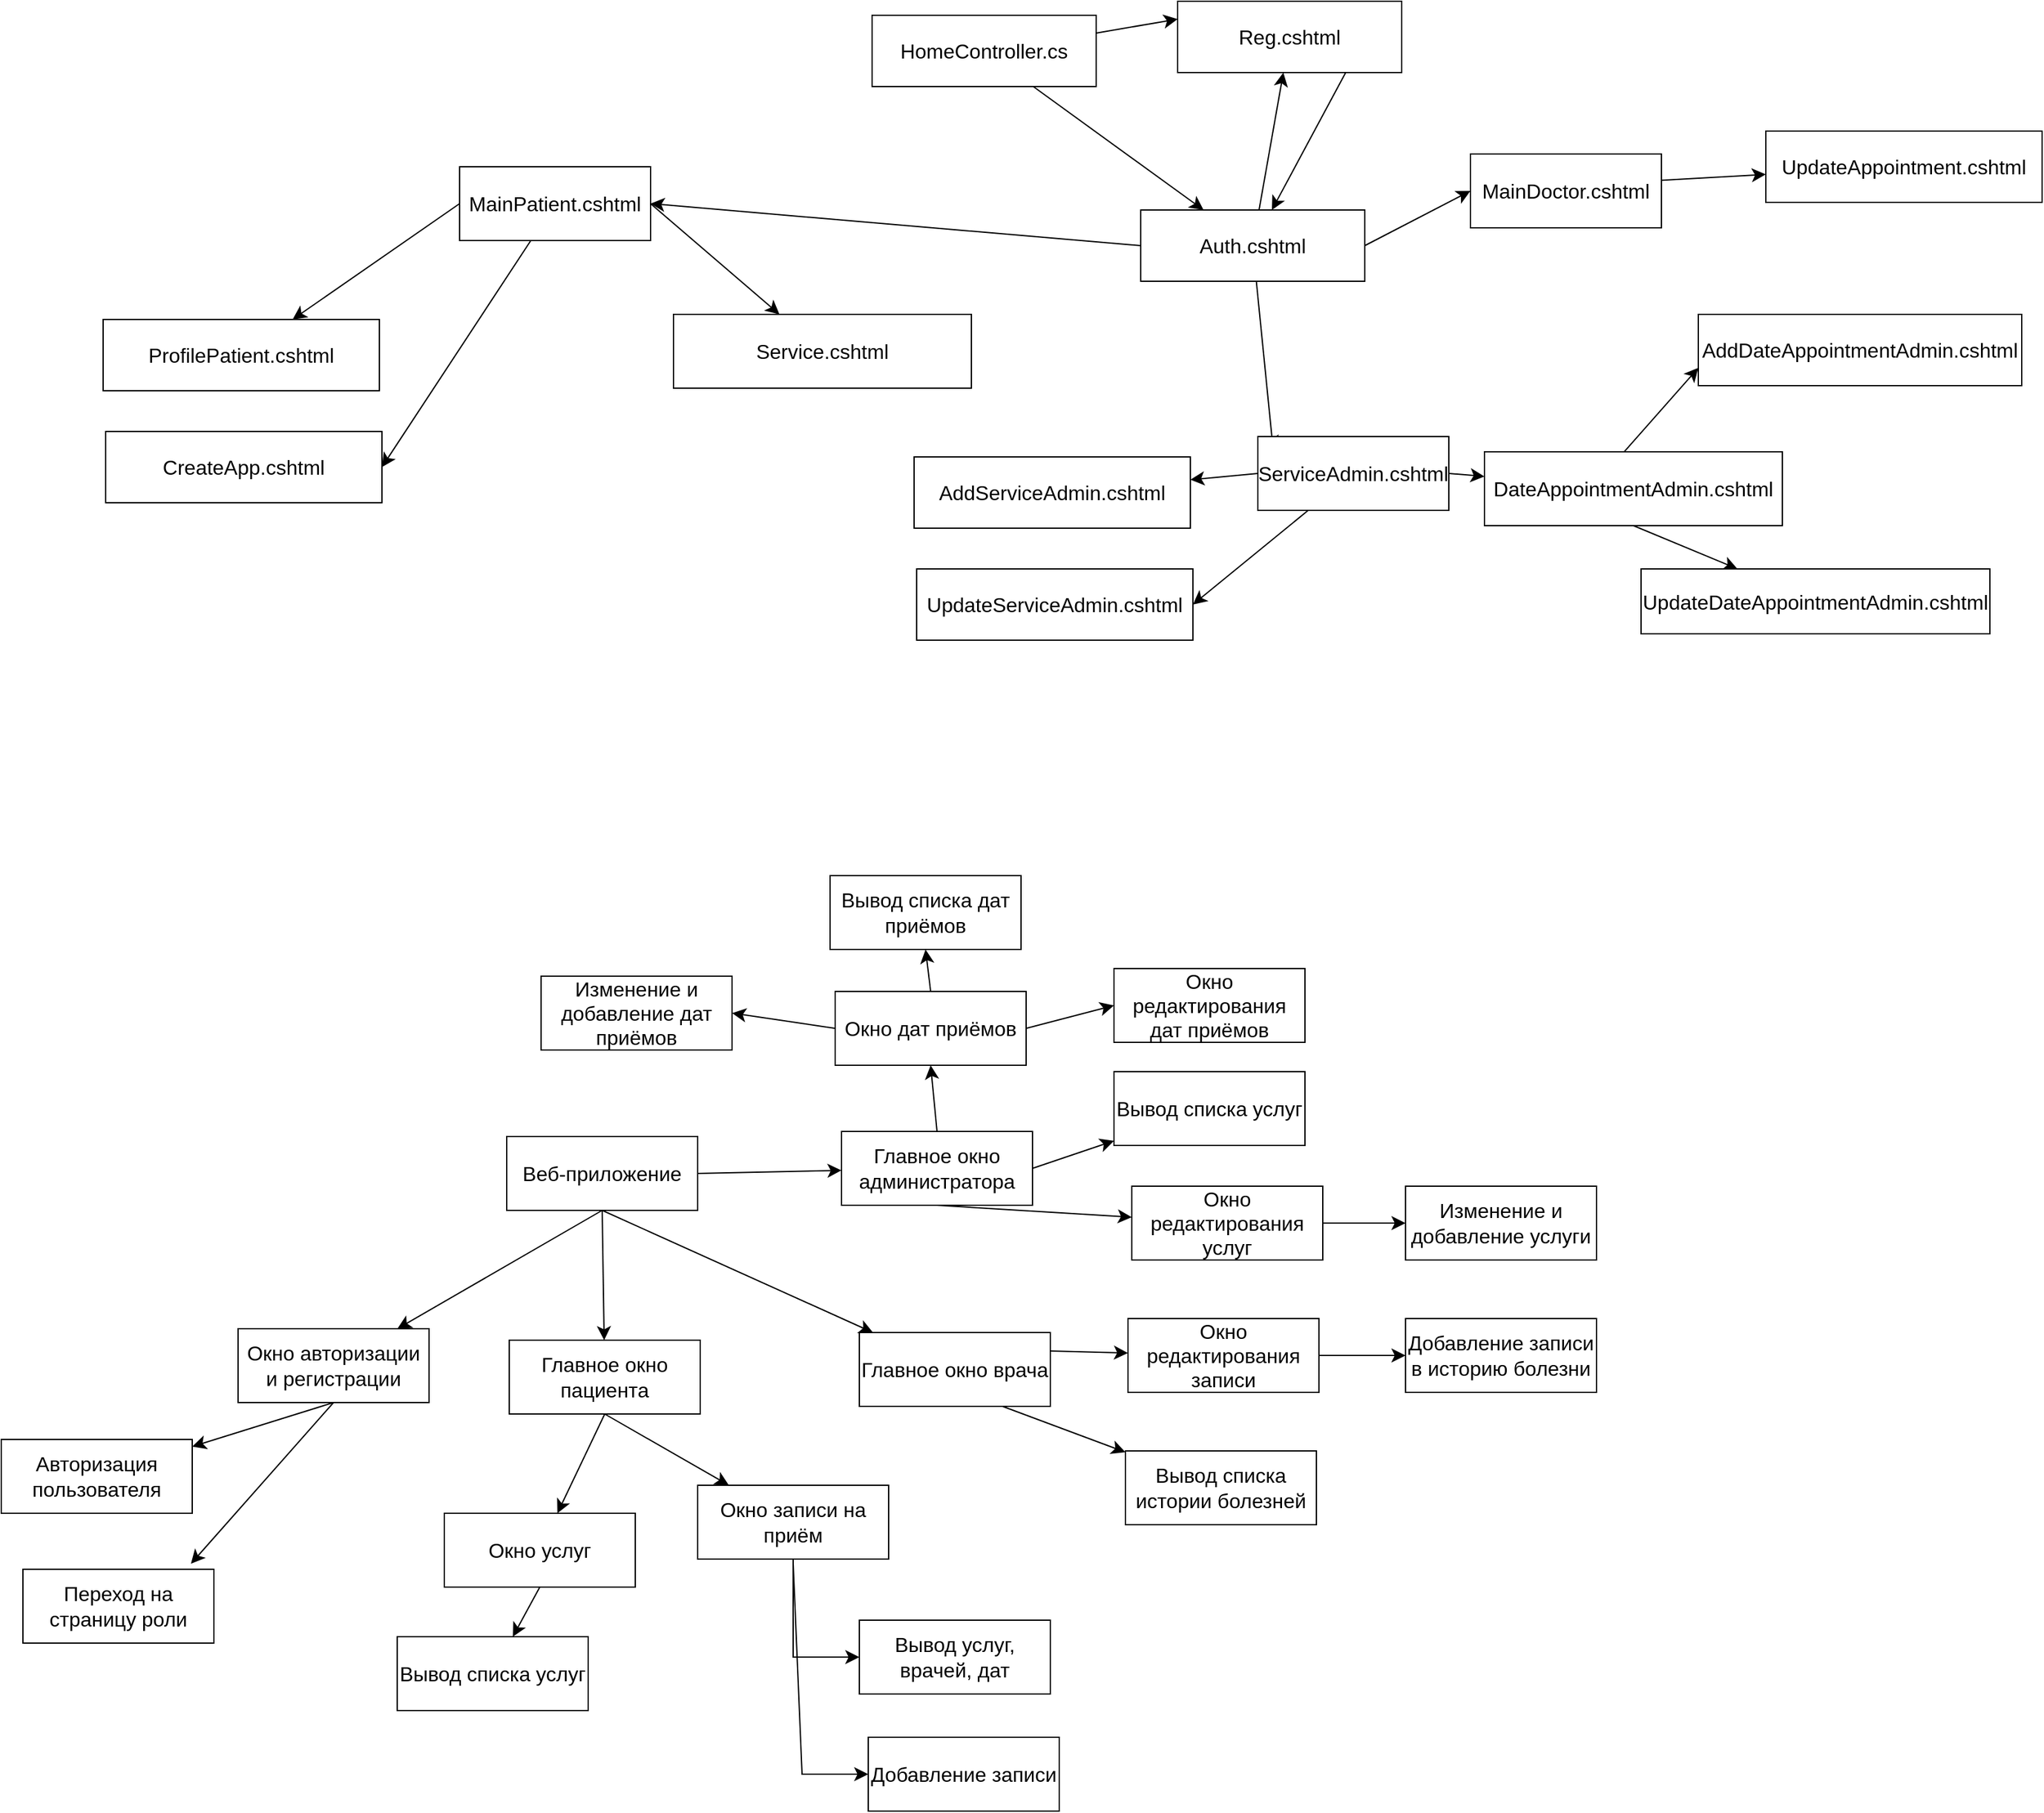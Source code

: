 <mxfile version="22.1.11" type="device">
  <diagram name="Страница — 1" id="s3S5mJIw4bM_aWZJB_hx">
    <mxGraphModel dx="2422" dy="1820" grid="0" gridSize="10" guides="1" tooltips="1" connect="1" arrows="1" fold="1" page="0" pageScale="1" pageWidth="827" pageHeight="1169" math="0" shadow="0">
      <root>
        <mxCell id="0" />
        <mxCell id="1" parent="0" />
        <mxCell id="KAjtmMF-kqCktcbZ_CeA-5" style="edgeStyle=none;curved=1;rounded=0;orthogonalLoop=1;jettySize=auto;html=1;fontSize=12;startSize=8;endSize=8;" edge="1" parent="1" source="KAjtmMF-kqCktcbZ_CeA-1" target="KAjtmMF-kqCktcbZ_CeA-3">
          <mxGeometry relative="1" as="geometry" />
        </mxCell>
        <mxCell id="KAjtmMF-kqCktcbZ_CeA-56" style="edgeStyle=none;curved=1;rounded=0;orthogonalLoop=1;jettySize=auto;html=1;exitX=1;exitY=0.25;exitDx=0;exitDy=0;entryX=0;entryY=0.25;entryDx=0;entryDy=0;fontSize=12;startSize=8;endSize=8;" edge="1" parent="1" source="KAjtmMF-kqCktcbZ_CeA-1" target="KAjtmMF-kqCktcbZ_CeA-55">
          <mxGeometry relative="1" as="geometry" />
        </mxCell>
        <mxCell id="KAjtmMF-kqCktcbZ_CeA-1" value="HomeController.cs" style="rounded=0;whiteSpace=wrap;html=1;fontSize=16;" vertex="1" parent="1">
          <mxGeometry x="-119" y="-585" width="176" height="56" as="geometry" />
        </mxCell>
        <mxCell id="KAjtmMF-kqCktcbZ_CeA-9" value="" style="edgeStyle=none;curved=1;rounded=0;orthogonalLoop=1;jettySize=auto;html=1;fontSize=12;startSize=8;endSize=8;" edge="1" parent="1" source="KAjtmMF-kqCktcbZ_CeA-3">
          <mxGeometry relative="1" as="geometry">
            <mxPoint x="196.016" y="-244" as="targetPoint" />
          </mxGeometry>
        </mxCell>
        <mxCell id="KAjtmMF-kqCktcbZ_CeA-58" style="edgeStyle=none;curved=1;rounded=0;orthogonalLoop=1;jettySize=auto;html=1;fontSize=12;startSize=8;endSize=8;" edge="1" parent="1" source="KAjtmMF-kqCktcbZ_CeA-3" target="KAjtmMF-kqCktcbZ_CeA-55">
          <mxGeometry relative="1" as="geometry" />
        </mxCell>
        <mxCell id="KAjtmMF-kqCktcbZ_CeA-60" style="edgeStyle=none;curved=1;rounded=0;orthogonalLoop=1;jettySize=auto;html=1;exitX=0;exitY=0.5;exitDx=0;exitDy=0;entryX=1;entryY=0.5;entryDx=0;entryDy=0;fontSize=12;startSize=8;endSize=8;" edge="1" parent="1" source="KAjtmMF-kqCktcbZ_CeA-3" target="KAjtmMF-kqCktcbZ_CeA-32">
          <mxGeometry relative="1" as="geometry" />
        </mxCell>
        <mxCell id="KAjtmMF-kqCktcbZ_CeA-61" style="edgeStyle=none;curved=1;rounded=0;orthogonalLoop=1;jettySize=auto;html=1;exitX=1;exitY=0.5;exitDx=0;exitDy=0;entryX=0;entryY=0.5;entryDx=0;entryDy=0;fontSize=12;startSize=8;endSize=8;" edge="1" parent="1" source="KAjtmMF-kqCktcbZ_CeA-3" target="KAjtmMF-kqCktcbZ_CeA-50">
          <mxGeometry relative="1" as="geometry" />
        </mxCell>
        <mxCell id="KAjtmMF-kqCktcbZ_CeA-3" value="Auth.cshtml" style="rounded=0;whiteSpace=wrap;html=1;fontSize=16;" vertex="1" parent="1">
          <mxGeometry x="92" y="-432" width="176" height="56" as="geometry" />
        </mxCell>
        <mxCell id="KAjtmMF-kqCktcbZ_CeA-14" style="edgeStyle=none;curved=1;rounded=0;orthogonalLoop=1;jettySize=auto;html=1;exitX=0;exitY=0.5;exitDx=0;exitDy=0;fontSize=12;startSize=8;endSize=8;" edge="1" parent="1" source="KAjtmMF-kqCktcbZ_CeA-11" target="KAjtmMF-kqCktcbZ_CeA-12">
          <mxGeometry relative="1" as="geometry" />
        </mxCell>
        <mxCell id="KAjtmMF-kqCktcbZ_CeA-15" style="edgeStyle=none;curved=1;rounded=0;orthogonalLoop=1;jettySize=auto;html=1;entryX=1;entryY=0.5;entryDx=0;entryDy=0;fontSize=12;startSize=8;endSize=8;" edge="1" parent="1" source="KAjtmMF-kqCktcbZ_CeA-11" target="KAjtmMF-kqCktcbZ_CeA-13">
          <mxGeometry relative="1" as="geometry" />
        </mxCell>
        <mxCell id="KAjtmMF-kqCktcbZ_CeA-17" style="edgeStyle=none;curved=1;rounded=0;orthogonalLoop=1;jettySize=auto;html=1;exitX=1;exitY=0.5;exitDx=0;exitDy=0;fontSize=12;startSize=8;endSize=8;" edge="1" parent="1" source="KAjtmMF-kqCktcbZ_CeA-11" target="KAjtmMF-kqCktcbZ_CeA-16">
          <mxGeometry relative="1" as="geometry" />
        </mxCell>
        <mxCell id="KAjtmMF-kqCktcbZ_CeA-11" value="ServiceAdmin.cshtml" style="whiteSpace=wrap;html=1;fontSize=16;" vertex="1" parent="1">
          <mxGeometry x="184" y="-254" width="150" height="58" as="geometry" />
        </mxCell>
        <mxCell id="KAjtmMF-kqCktcbZ_CeA-12" value="AddServiceAdmin.cshtml" style="whiteSpace=wrap;html=1;fontSize=16;" vertex="1" parent="1">
          <mxGeometry x="-86" y="-238" width="217" height="56" as="geometry" />
        </mxCell>
        <mxCell id="KAjtmMF-kqCktcbZ_CeA-13" value="UpdateServiceAdmin.cshtml" style="whiteSpace=wrap;html=1;fontSize=16;" vertex="1" parent="1">
          <mxGeometry x="-84" y="-150" width="217" height="56" as="geometry" />
        </mxCell>
        <mxCell id="KAjtmMF-kqCktcbZ_CeA-20" style="edgeStyle=none;curved=1;rounded=0;orthogonalLoop=1;jettySize=auto;html=1;exitX=0.25;exitY=1;exitDx=0;exitDy=0;entryX=0;entryY=0.75;entryDx=0;entryDy=0;fontSize=12;startSize=8;endSize=8;" edge="1" parent="1" source="KAjtmMF-kqCktcbZ_CeA-16" target="KAjtmMF-kqCktcbZ_CeA-18">
          <mxGeometry relative="1" as="geometry" />
        </mxCell>
        <mxCell id="KAjtmMF-kqCktcbZ_CeA-21" style="edgeStyle=none;curved=1;rounded=0;orthogonalLoop=1;jettySize=auto;html=1;exitX=0.5;exitY=1;exitDx=0;exitDy=0;fontSize=12;startSize=8;endSize=8;" edge="1" parent="1" source="KAjtmMF-kqCktcbZ_CeA-16" target="KAjtmMF-kqCktcbZ_CeA-19">
          <mxGeometry relative="1" as="geometry" />
        </mxCell>
        <mxCell id="KAjtmMF-kqCktcbZ_CeA-16" value="DateAppointmentAdmin.cshtml" style="whiteSpace=wrap;html=1;fontSize=16;" vertex="1" parent="1">
          <mxGeometry x="362" y="-242" width="234" height="58" as="geometry" />
        </mxCell>
        <mxCell id="KAjtmMF-kqCktcbZ_CeA-18" value="AddDateAppointmentAdmin.cshtml" style="whiteSpace=wrap;html=1;fontSize=16;" vertex="1" parent="1">
          <mxGeometry x="530" y="-350" width="254" height="56" as="geometry" />
        </mxCell>
        <mxCell id="KAjtmMF-kqCktcbZ_CeA-19" value="UpdateDateAppointmentAdmin.cshtml" style="whiteSpace=wrap;html=1;fontSize=16;" vertex="1" parent="1">
          <mxGeometry x="485" y="-150" width="274" height="51" as="geometry" />
        </mxCell>
        <mxCell id="KAjtmMF-kqCktcbZ_CeA-29" style="edgeStyle=none;curved=1;rounded=0;orthogonalLoop=1;jettySize=auto;html=1;exitX=0;exitY=0.5;exitDx=0;exitDy=0;fontSize=12;startSize=8;endSize=8;" edge="1" parent="1" source="KAjtmMF-kqCktcbZ_CeA-32" target="KAjtmMF-kqCktcbZ_CeA-33">
          <mxGeometry relative="1" as="geometry" />
        </mxCell>
        <mxCell id="KAjtmMF-kqCktcbZ_CeA-30" style="edgeStyle=none;curved=1;rounded=0;orthogonalLoop=1;jettySize=auto;html=1;entryX=1;entryY=0.5;entryDx=0;entryDy=0;fontSize=12;startSize=8;endSize=8;" edge="1" parent="1" source="KAjtmMF-kqCktcbZ_CeA-32" target="KAjtmMF-kqCktcbZ_CeA-34">
          <mxGeometry relative="1" as="geometry" />
        </mxCell>
        <mxCell id="KAjtmMF-kqCktcbZ_CeA-31" style="edgeStyle=none;curved=1;rounded=0;orthogonalLoop=1;jettySize=auto;html=1;exitX=1;exitY=0.5;exitDx=0;exitDy=0;fontSize=12;startSize=8;endSize=8;" edge="1" parent="1" source="KAjtmMF-kqCktcbZ_CeA-32" target="KAjtmMF-kqCktcbZ_CeA-37">
          <mxGeometry relative="1" as="geometry" />
        </mxCell>
        <mxCell id="KAjtmMF-kqCktcbZ_CeA-32" value="MainPatient.cshtml" style="whiteSpace=wrap;html=1;fontSize=16;" vertex="1" parent="1">
          <mxGeometry x="-443" y="-466" width="150" height="58" as="geometry" />
        </mxCell>
        <mxCell id="KAjtmMF-kqCktcbZ_CeA-33" value="ProfilePatient.cshtml" style="whiteSpace=wrap;html=1;fontSize=16;" vertex="1" parent="1">
          <mxGeometry x="-723" y="-346" width="217" height="56" as="geometry" />
        </mxCell>
        <mxCell id="KAjtmMF-kqCktcbZ_CeA-34" value="CreateApp.cshtml" style="whiteSpace=wrap;html=1;fontSize=16;" vertex="1" parent="1">
          <mxGeometry x="-721" y="-258" width="217" height="56" as="geometry" />
        </mxCell>
        <mxCell id="KAjtmMF-kqCktcbZ_CeA-37" value="Service.cshtml" style="whiteSpace=wrap;html=1;fontSize=16;" vertex="1" parent="1">
          <mxGeometry x="-275" y="-350" width="234" height="58" as="geometry" />
        </mxCell>
        <mxCell id="KAjtmMF-kqCktcbZ_CeA-47" style="edgeStyle=none;curved=1;rounded=0;orthogonalLoop=1;jettySize=auto;html=1;exitX=0;exitY=0.5;exitDx=0;exitDy=0;fontSize=12;startSize=8;endSize=8;" edge="1" parent="1" source="KAjtmMF-kqCktcbZ_CeA-50" target="KAjtmMF-kqCktcbZ_CeA-51">
          <mxGeometry relative="1" as="geometry" />
        </mxCell>
        <mxCell id="KAjtmMF-kqCktcbZ_CeA-50" value="MainDoctor.cshtml" style="whiteSpace=wrap;html=1;fontSize=16;" vertex="1" parent="1">
          <mxGeometry x="351" y="-476" width="150" height="58" as="geometry" />
        </mxCell>
        <mxCell id="KAjtmMF-kqCktcbZ_CeA-51" value="UpdateAppointment.cshtml" style="whiteSpace=wrap;html=1;fontSize=16;" vertex="1" parent="1">
          <mxGeometry x="583" y="-494" width="217" height="56" as="geometry" />
        </mxCell>
        <mxCell id="KAjtmMF-kqCktcbZ_CeA-59" style="edgeStyle=none;curved=1;rounded=0;orthogonalLoop=1;jettySize=auto;html=1;exitX=0.75;exitY=1;exitDx=0;exitDy=0;fontSize=12;startSize=8;endSize=8;" edge="1" parent="1" source="KAjtmMF-kqCktcbZ_CeA-55" target="KAjtmMF-kqCktcbZ_CeA-3">
          <mxGeometry relative="1" as="geometry" />
        </mxCell>
        <mxCell id="KAjtmMF-kqCktcbZ_CeA-55" value="Reg.cshtml" style="rounded=0;whiteSpace=wrap;html=1;fontSize=16;" vertex="1" parent="1">
          <mxGeometry x="121" y="-596" width="176" height="56" as="geometry" />
        </mxCell>
        <mxCell id="KAjtmMF-kqCktcbZ_CeA-66" style="edgeStyle=none;curved=1;rounded=0;orthogonalLoop=1;jettySize=auto;html=1;exitX=0.5;exitY=1;exitDx=0;exitDy=0;fontSize=12;startSize=8;endSize=8;" edge="1" parent="1" source="KAjtmMF-kqCktcbZ_CeA-62" target="KAjtmMF-kqCktcbZ_CeA-63">
          <mxGeometry relative="1" as="geometry" />
        </mxCell>
        <mxCell id="KAjtmMF-kqCktcbZ_CeA-70" style="edgeStyle=none;curved=1;rounded=0;orthogonalLoop=1;jettySize=auto;html=1;exitX=0.5;exitY=1;exitDx=0;exitDy=0;fontSize=12;startSize=8;endSize=8;" edge="1" parent="1" source="KAjtmMF-kqCktcbZ_CeA-62" target="KAjtmMF-kqCktcbZ_CeA-69">
          <mxGeometry relative="1" as="geometry" />
        </mxCell>
        <mxCell id="KAjtmMF-kqCktcbZ_CeA-83" style="edgeStyle=none;shape=connector;rounded=0;orthogonalLoop=1;jettySize=auto;html=1;exitX=0.5;exitY=1;exitDx=0;exitDy=0;labelBackgroundColor=default;strokeColor=default;align=center;verticalAlign=middle;fontFamily=Helvetica;fontSize=12;fontColor=default;endArrow=classic;startSize=8;endSize=8;" edge="1" parent="1" source="KAjtmMF-kqCktcbZ_CeA-62" target="KAjtmMF-kqCktcbZ_CeA-82">
          <mxGeometry relative="1" as="geometry" />
        </mxCell>
        <mxCell id="KAjtmMF-kqCktcbZ_CeA-91" style="edgeStyle=none;shape=connector;rounded=0;orthogonalLoop=1;jettySize=auto;html=1;exitX=1;exitY=0.5;exitDx=0;exitDy=0;labelBackgroundColor=default;strokeColor=default;align=center;verticalAlign=middle;fontFamily=Helvetica;fontSize=12;fontColor=default;endArrow=classic;startSize=8;endSize=8;" edge="1" parent="1" source="KAjtmMF-kqCktcbZ_CeA-62" target="KAjtmMF-kqCktcbZ_CeA-90">
          <mxGeometry relative="1" as="geometry" />
        </mxCell>
        <mxCell id="KAjtmMF-kqCktcbZ_CeA-62" value="Веб-приложение" style="whiteSpace=wrap;html=1;fontSize=16;" vertex="1" parent="1">
          <mxGeometry x="-406" y="296" width="150" height="58" as="geometry" />
        </mxCell>
        <mxCell id="KAjtmMF-kqCktcbZ_CeA-67" style="edgeStyle=none;rounded=0;orthogonalLoop=1;jettySize=auto;html=1;exitX=0.5;exitY=1;exitDx=0;exitDy=0;fontSize=12;startSize=8;endSize=8;" edge="1" parent="1" source="KAjtmMF-kqCktcbZ_CeA-63" target="KAjtmMF-kqCktcbZ_CeA-65">
          <mxGeometry relative="1" as="geometry">
            <mxPoint x="-542" y="598.333" as="targetPoint" />
          </mxGeometry>
        </mxCell>
        <mxCell id="KAjtmMF-kqCktcbZ_CeA-68" style="edgeStyle=none;curved=1;rounded=0;orthogonalLoop=1;jettySize=auto;html=1;exitX=0.5;exitY=1;exitDx=0;exitDy=0;entryX=0.88;entryY=-0.075;entryDx=0;entryDy=0;fontSize=12;startSize=8;endSize=8;entryPerimeter=0;" edge="1" parent="1" source="KAjtmMF-kqCktcbZ_CeA-63" target="KAjtmMF-kqCktcbZ_CeA-64">
          <mxGeometry relative="1" as="geometry" />
        </mxCell>
        <mxCell id="KAjtmMF-kqCktcbZ_CeA-63" value="Окно авторизации и регистрации" style="whiteSpace=wrap;html=1;fontSize=16;" vertex="1" parent="1">
          <mxGeometry x="-617" y="447" width="150" height="58" as="geometry" />
        </mxCell>
        <mxCell id="KAjtmMF-kqCktcbZ_CeA-64" value="Переход на страницу роли" style="whiteSpace=wrap;html=1;fontSize=16;" vertex="1" parent="1">
          <mxGeometry x="-786" y="636" width="150" height="58" as="geometry" />
        </mxCell>
        <mxCell id="KAjtmMF-kqCktcbZ_CeA-65" value="Авторизация пользователя" style="whiteSpace=wrap;html=1;fontSize=16;" vertex="1" parent="1">
          <mxGeometry x="-803" y="534" width="150" height="58" as="geometry" />
        </mxCell>
        <mxCell id="KAjtmMF-kqCktcbZ_CeA-72" style="edgeStyle=none;curved=1;rounded=0;orthogonalLoop=1;jettySize=auto;html=1;exitX=0.5;exitY=1;exitDx=0;exitDy=0;fontSize=12;startSize=8;endSize=8;" edge="1" parent="1" source="KAjtmMF-kqCktcbZ_CeA-69" target="KAjtmMF-kqCktcbZ_CeA-71">
          <mxGeometry relative="1" as="geometry" />
        </mxCell>
        <mxCell id="KAjtmMF-kqCktcbZ_CeA-78" style="edgeStyle=none;rounded=0;orthogonalLoop=1;jettySize=auto;html=1;exitX=0.5;exitY=1;exitDx=0;exitDy=0;fontSize=12;startSize=8;endSize=8;" edge="1" parent="1" source="KAjtmMF-kqCktcbZ_CeA-69" target="KAjtmMF-kqCktcbZ_CeA-77">
          <mxGeometry relative="1" as="geometry" />
        </mxCell>
        <mxCell id="KAjtmMF-kqCktcbZ_CeA-69" value="Главное окно пациента" style="whiteSpace=wrap;html=1;fontSize=16;" vertex="1" parent="1">
          <mxGeometry x="-404" y="456" width="150" height="58" as="geometry" />
        </mxCell>
        <mxCell id="KAjtmMF-kqCktcbZ_CeA-74" style="edgeStyle=none;rounded=0;orthogonalLoop=1;jettySize=auto;html=1;exitX=0.5;exitY=1;exitDx=0;exitDy=0;entryX=0;entryY=0.5;entryDx=0;entryDy=0;fontSize=12;startSize=8;endSize=8;" edge="1" parent="1" source="KAjtmMF-kqCktcbZ_CeA-71" target="KAjtmMF-kqCktcbZ_CeA-73">
          <mxGeometry relative="1" as="geometry">
            <Array as="points">
              <mxPoint x="-181" y="705" />
            </Array>
          </mxGeometry>
        </mxCell>
        <mxCell id="KAjtmMF-kqCktcbZ_CeA-71" value="Окно записи на приём" style="whiteSpace=wrap;html=1;fontSize=16;" vertex="1" parent="1">
          <mxGeometry x="-256" y="570" width="150" height="58" as="geometry" />
        </mxCell>
        <mxCell id="KAjtmMF-kqCktcbZ_CeA-73" value="Вывод услуг, врачей, дат" style="whiteSpace=wrap;html=1;fontSize=16;" vertex="1" parent="1">
          <mxGeometry x="-129" y="676" width="150" height="58" as="geometry" />
        </mxCell>
        <mxCell id="KAjtmMF-kqCktcbZ_CeA-75" style="edgeStyle=none;rounded=0;orthogonalLoop=1;jettySize=auto;html=1;entryX=0;entryY=0.5;entryDx=0;entryDy=0;fontSize=12;startSize=8;endSize=8;" edge="1" parent="1" target="KAjtmMF-kqCktcbZ_CeA-76">
          <mxGeometry relative="1" as="geometry">
            <mxPoint x="-181" y="631" as="sourcePoint" />
            <Array as="points">
              <mxPoint x="-174" y="797" />
            </Array>
          </mxGeometry>
        </mxCell>
        <mxCell id="KAjtmMF-kqCktcbZ_CeA-76" value="Добавление записи" style="whiteSpace=wrap;html=1;fontSize=16;" vertex="1" parent="1">
          <mxGeometry x="-122" y="768" width="150" height="58" as="geometry" />
        </mxCell>
        <mxCell id="KAjtmMF-kqCktcbZ_CeA-81" style="edgeStyle=none;shape=connector;rounded=0;orthogonalLoop=1;jettySize=auto;html=1;exitX=0.5;exitY=1;exitDx=0;exitDy=0;labelBackgroundColor=default;strokeColor=default;align=center;verticalAlign=middle;fontFamily=Helvetica;fontSize=12;fontColor=default;endArrow=classic;startSize=8;endSize=8;" edge="1" parent="1" source="KAjtmMF-kqCktcbZ_CeA-77" target="KAjtmMF-kqCktcbZ_CeA-80">
          <mxGeometry relative="1" as="geometry" />
        </mxCell>
        <mxCell id="KAjtmMF-kqCktcbZ_CeA-77" value="Окно услуг" style="whiteSpace=wrap;html=1;fontSize=16;" vertex="1" parent="1">
          <mxGeometry x="-455" y="592" width="150" height="58" as="geometry" />
        </mxCell>
        <mxCell id="KAjtmMF-kqCktcbZ_CeA-80" value="Вывод списка услуг" style="whiteSpace=wrap;html=1;fontSize=16;" vertex="1" parent="1">
          <mxGeometry x="-492" y="689" width="150" height="58" as="geometry" />
        </mxCell>
        <mxCell id="KAjtmMF-kqCktcbZ_CeA-85" style="edgeStyle=none;shape=connector;rounded=0;orthogonalLoop=1;jettySize=auto;html=1;exitX=0.75;exitY=1;exitDx=0;exitDy=0;labelBackgroundColor=default;strokeColor=default;align=center;verticalAlign=middle;fontFamily=Helvetica;fontSize=12;fontColor=default;endArrow=classic;startSize=8;endSize=8;" edge="1" parent="1" source="KAjtmMF-kqCktcbZ_CeA-82" target="KAjtmMF-kqCktcbZ_CeA-84">
          <mxGeometry relative="1" as="geometry" />
        </mxCell>
        <mxCell id="KAjtmMF-kqCktcbZ_CeA-87" style="edgeStyle=none;shape=connector;rounded=0;orthogonalLoop=1;jettySize=auto;html=1;exitX=1;exitY=0.25;exitDx=0;exitDy=0;labelBackgroundColor=default;strokeColor=default;align=center;verticalAlign=middle;fontFamily=Helvetica;fontSize=12;fontColor=default;endArrow=classic;startSize=8;endSize=8;" edge="1" parent="1" source="KAjtmMF-kqCktcbZ_CeA-82" target="KAjtmMF-kqCktcbZ_CeA-86">
          <mxGeometry relative="1" as="geometry" />
        </mxCell>
        <mxCell id="KAjtmMF-kqCktcbZ_CeA-82" value="Главное окно врача" style="whiteSpace=wrap;html=1;fontSize=16;" vertex="1" parent="1">
          <mxGeometry x="-129" y="450" width="150" height="58" as="geometry" />
        </mxCell>
        <mxCell id="KAjtmMF-kqCktcbZ_CeA-84" value="Вывод списка истории болезней" style="whiteSpace=wrap;html=1;fontSize=16;" vertex="1" parent="1">
          <mxGeometry x="80" y="543" width="150" height="58" as="geometry" />
        </mxCell>
        <mxCell id="KAjtmMF-kqCktcbZ_CeA-89" style="edgeStyle=none;shape=connector;rounded=0;orthogonalLoop=1;jettySize=auto;html=1;exitX=1;exitY=0.5;exitDx=0;exitDy=0;labelBackgroundColor=default;strokeColor=default;align=center;verticalAlign=middle;fontFamily=Helvetica;fontSize=12;fontColor=default;endArrow=classic;startSize=8;endSize=8;" edge="1" parent="1" source="KAjtmMF-kqCktcbZ_CeA-86" target="KAjtmMF-kqCktcbZ_CeA-88">
          <mxGeometry relative="1" as="geometry" />
        </mxCell>
        <mxCell id="KAjtmMF-kqCktcbZ_CeA-86" value="Окно редактирования записи" style="whiteSpace=wrap;html=1;fontSize=16;" vertex="1" parent="1">
          <mxGeometry x="82" y="439" width="150" height="58" as="geometry" />
        </mxCell>
        <mxCell id="KAjtmMF-kqCktcbZ_CeA-88" value="Добавление записи в историю болезни" style="whiteSpace=wrap;html=1;fontSize=16;" vertex="1" parent="1">
          <mxGeometry x="300" y="439" width="150" height="58" as="geometry" />
        </mxCell>
        <mxCell id="KAjtmMF-kqCktcbZ_CeA-94" style="edgeStyle=none;shape=connector;rounded=0;orthogonalLoop=1;jettySize=auto;html=1;exitX=1;exitY=0.5;exitDx=0;exitDy=0;labelBackgroundColor=default;strokeColor=default;align=center;verticalAlign=middle;fontFamily=Helvetica;fontSize=12;fontColor=default;endArrow=classic;startSize=8;endSize=8;" edge="1" parent="1" source="KAjtmMF-kqCktcbZ_CeA-90" target="KAjtmMF-kqCktcbZ_CeA-92">
          <mxGeometry relative="1" as="geometry" />
        </mxCell>
        <mxCell id="KAjtmMF-kqCktcbZ_CeA-96" style="edgeStyle=none;shape=connector;rounded=0;orthogonalLoop=1;jettySize=auto;html=1;exitX=0.5;exitY=0;exitDx=0;exitDy=0;entryX=0.5;entryY=1;entryDx=0;entryDy=0;labelBackgroundColor=default;strokeColor=default;align=center;verticalAlign=middle;fontFamily=Helvetica;fontSize=12;fontColor=default;endArrow=classic;startSize=8;endSize=8;" edge="1" parent="1" source="KAjtmMF-kqCktcbZ_CeA-90" target="KAjtmMF-kqCktcbZ_CeA-95">
          <mxGeometry relative="1" as="geometry" />
        </mxCell>
        <mxCell id="KAjtmMF-kqCktcbZ_CeA-103" style="edgeStyle=none;shape=connector;rounded=0;orthogonalLoop=1;jettySize=auto;html=1;exitX=0.5;exitY=1;exitDx=0;exitDy=0;labelBackgroundColor=default;strokeColor=default;align=center;verticalAlign=middle;fontFamily=Helvetica;fontSize=12;fontColor=default;endArrow=classic;startSize=8;endSize=8;" edge="1" parent="1" source="KAjtmMF-kqCktcbZ_CeA-90" target="KAjtmMF-kqCktcbZ_CeA-100">
          <mxGeometry relative="1" as="geometry" />
        </mxCell>
        <mxCell id="KAjtmMF-kqCktcbZ_CeA-90" value="Главное окно администратора" style="whiteSpace=wrap;html=1;fontSize=16;" vertex="1" parent="1">
          <mxGeometry x="-143" y="292" width="150" height="58" as="geometry" />
        </mxCell>
        <mxCell id="KAjtmMF-kqCktcbZ_CeA-92" value="Вывод списка услуг" style="whiteSpace=wrap;html=1;fontSize=16;" vertex="1" parent="1">
          <mxGeometry x="71" y="245" width="150" height="58" as="geometry" />
        </mxCell>
        <mxCell id="KAjtmMF-kqCktcbZ_CeA-93" value="Вывод списка дат приёмов" style="whiteSpace=wrap;html=1;fontSize=16;" vertex="1" parent="1">
          <mxGeometry x="-152" y="91" width="150" height="58" as="geometry" />
        </mxCell>
        <mxCell id="KAjtmMF-kqCktcbZ_CeA-97" style="edgeStyle=none;shape=connector;rounded=0;orthogonalLoop=1;jettySize=auto;html=1;exitX=0.5;exitY=0;exitDx=0;exitDy=0;entryX=0.5;entryY=1;entryDx=0;entryDy=0;labelBackgroundColor=default;strokeColor=default;align=center;verticalAlign=middle;fontFamily=Helvetica;fontSize=12;fontColor=default;endArrow=classic;startSize=8;endSize=8;" edge="1" parent="1" source="KAjtmMF-kqCktcbZ_CeA-95" target="KAjtmMF-kqCktcbZ_CeA-93">
          <mxGeometry relative="1" as="geometry" />
        </mxCell>
        <mxCell id="KAjtmMF-kqCktcbZ_CeA-102" style="edgeStyle=none;shape=connector;rounded=0;orthogonalLoop=1;jettySize=auto;html=1;exitX=1;exitY=0.5;exitDx=0;exitDy=0;entryX=0;entryY=0.5;entryDx=0;entryDy=0;labelBackgroundColor=default;strokeColor=default;align=center;verticalAlign=middle;fontFamily=Helvetica;fontSize=12;fontColor=default;endArrow=classic;startSize=8;endSize=8;" edge="1" parent="1" source="KAjtmMF-kqCktcbZ_CeA-95" target="KAjtmMF-kqCktcbZ_CeA-98">
          <mxGeometry relative="1" as="geometry" />
        </mxCell>
        <mxCell id="KAjtmMF-kqCktcbZ_CeA-107" style="edgeStyle=none;shape=connector;rounded=0;orthogonalLoop=1;jettySize=auto;html=1;exitX=0;exitY=0.5;exitDx=0;exitDy=0;entryX=1;entryY=0.5;entryDx=0;entryDy=0;labelBackgroundColor=default;strokeColor=default;align=center;verticalAlign=middle;fontFamily=Helvetica;fontSize=12;fontColor=default;endArrow=classic;startSize=8;endSize=8;" edge="1" parent="1" source="KAjtmMF-kqCktcbZ_CeA-95" target="KAjtmMF-kqCktcbZ_CeA-106">
          <mxGeometry relative="1" as="geometry" />
        </mxCell>
        <mxCell id="KAjtmMF-kqCktcbZ_CeA-95" value="Окно дат приёмов" style="whiteSpace=wrap;html=1;fontSize=16;" vertex="1" parent="1">
          <mxGeometry x="-148" y="182" width="150" height="58" as="geometry" />
        </mxCell>
        <mxCell id="KAjtmMF-kqCktcbZ_CeA-98" value="Окно редактирования дат приёмов" style="whiteSpace=wrap;html=1;fontSize=16;" vertex="1" parent="1">
          <mxGeometry x="71" y="164" width="150" height="58" as="geometry" />
        </mxCell>
        <mxCell id="KAjtmMF-kqCktcbZ_CeA-105" style="edgeStyle=none;shape=connector;rounded=0;orthogonalLoop=1;jettySize=auto;html=1;exitX=1;exitY=0.5;exitDx=0;exitDy=0;labelBackgroundColor=default;strokeColor=default;align=center;verticalAlign=middle;fontFamily=Helvetica;fontSize=12;fontColor=default;endArrow=classic;startSize=8;endSize=8;" edge="1" parent="1" source="KAjtmMF-kqCktcbZ_CeA-100" target="KAjtmMF-kqCktcbZ_CeA-104">
          <mxGeometry relative="1" as="geometry" />
        </mxCell>
        <mxCell id="KAjtmMF-kqCktcbZ_CeA-100" value="Окно редактирования услуг" style="whiteSpace=wrap;html=1;fontSize=16;" vertex="1" parent="1">
          <mxGeometry x="85" y="335" width="150" height="58" as="geometry" />
        </mxCell>
        <mxCell id="KAjtmMF-kqCktcbZ_CeA-104" value="Изменение и добавление услуги" style="whiteSpace=wrap;html=1;fontSize=16;" vertex="1" parent="1">
          <mxGeometry x="300" y="335" width="150" height="58" as="geometry" />
        </mxCell>
        <mxCell id="KAjtmMF-kqCktcbZ_CeA-106" value="Изменение и добавление дат приёмов" style="whiteSpace=wrap;html=1;fontSize=16;" vertex="1" parent="1">
          <mxGeometry x="-379" y="170" width="150" height="58" as="geometry" />
        </mxCell>
      </root>
    </mxGraphModel>
  </diagram>
</mxfile>
